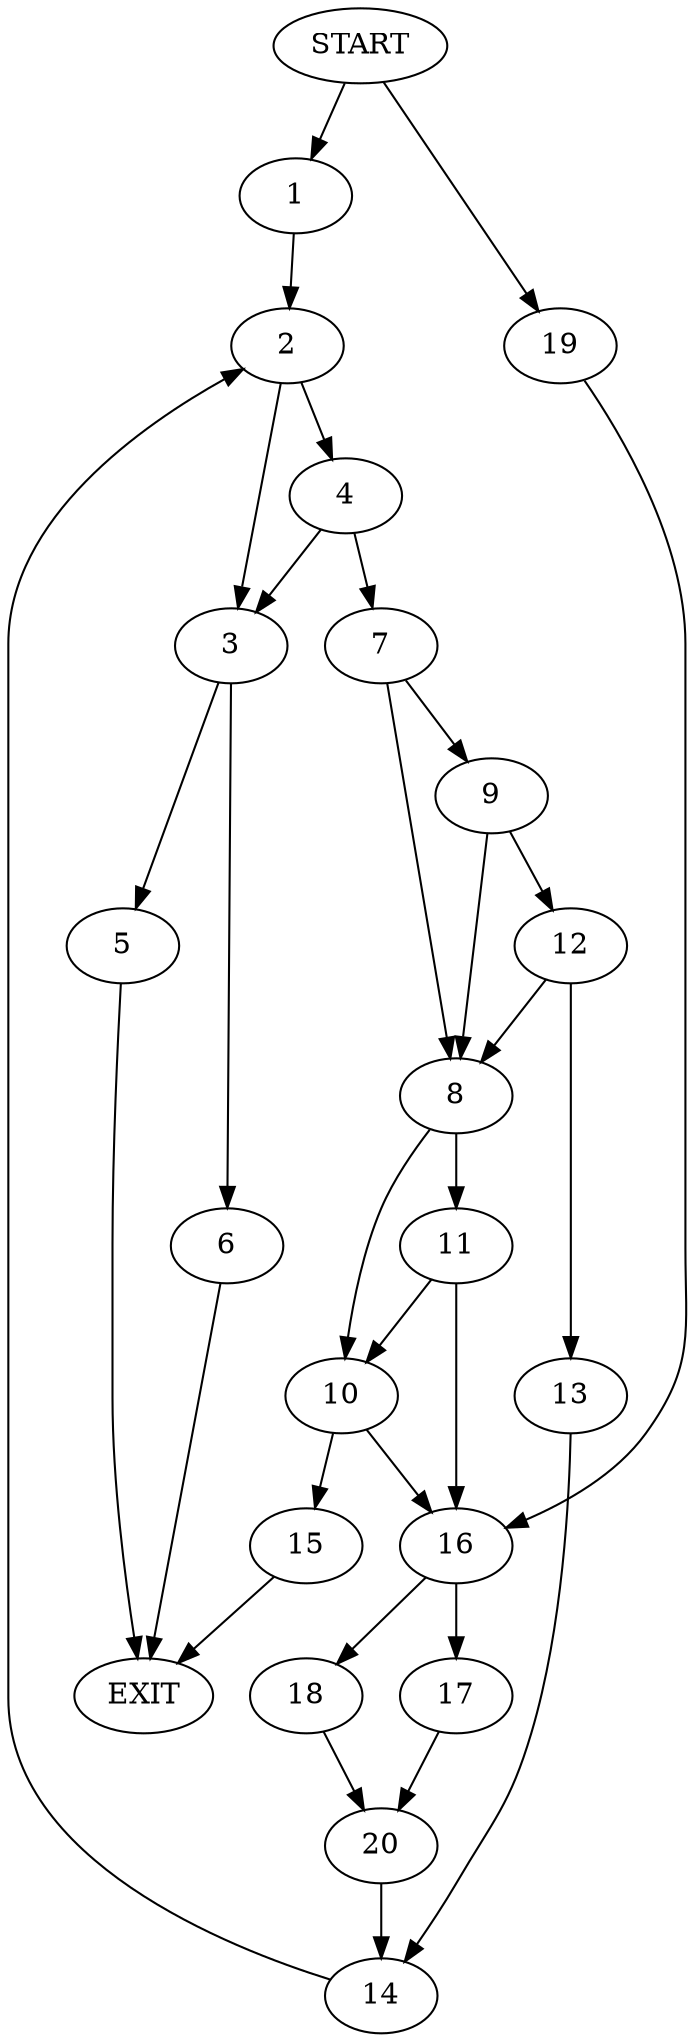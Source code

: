 digraph {
0 [label="START"]
21 [label="EXIT"]
0 -> 1
1 -> 2
2 -> 3
2 -> 4
3 -> 5
3 -> 6
4 -> 3
4 -> 7
7 -> 8
7 -> 9
8 -> 10
8 -> 11
9 -> 8
9 -> 12
12 -> 8
12 -> 13
13 -> 14
14 -> 2
10 -> 15
10 -> 16
11 -> 16
11 -> 10
16 -> 17
16 -> 18
15 -> 21
0 -> 19
19 -> 16
17 -> 20
18 -> 20
20 -> 14
6 -> 21
5 -> 21
}
